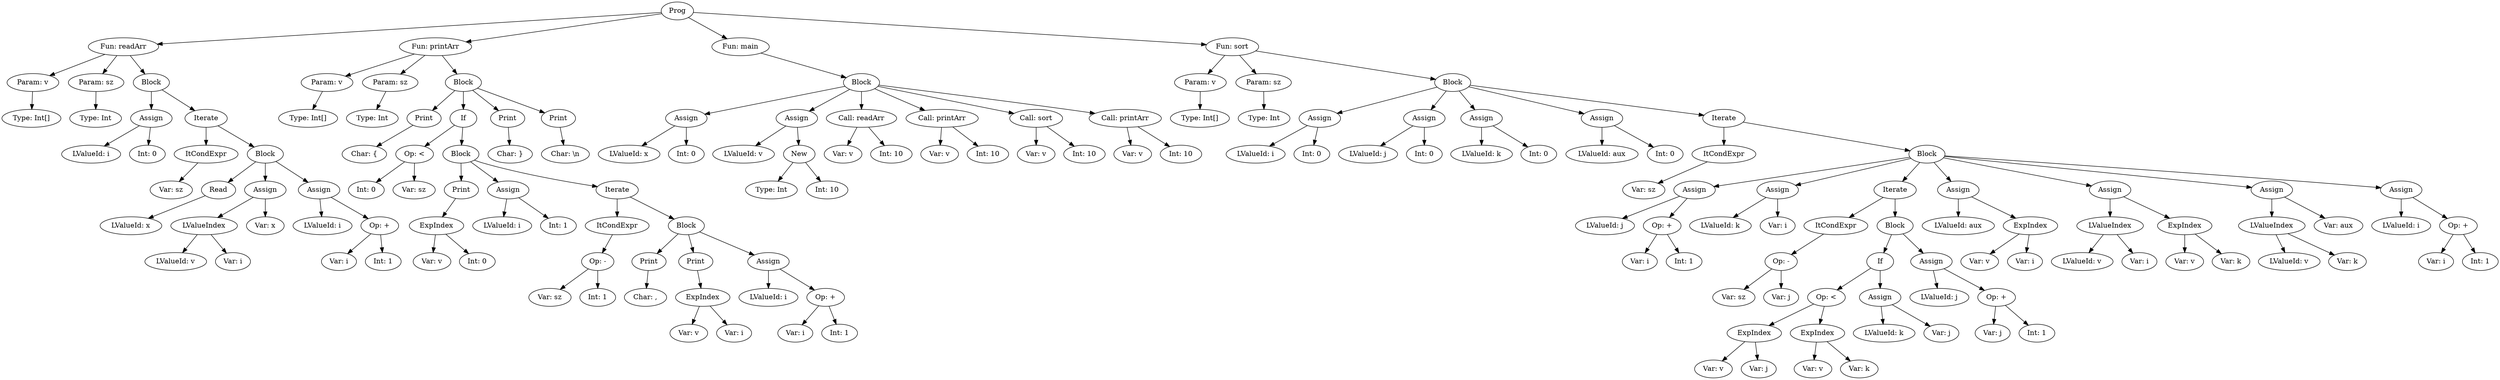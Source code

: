 digraph AST {
"Prog1349414238" [label="Prog"];
"Fun1595953398" [label="Fun: readArr"];
"Prog1349414238" -> "Fun1595953398";
"Param998351292" [label="Param: v"];
"Fun1595953398" -> "Param998351292";
"Type1684106402" [label="Type: Int[]"];
"Param998351292" -> "Type1684106402";
"Param335471116" [label="Param: sz"];
"Fun1595953398" -> "Param335471116";
"Type1308927845" [label="Type: Int"];
"Param335471116" -> "Type1308927845";
"CmdBlock2017354584" [label="Block"];
"Fun1595953398" -> "CmdBlock2017354584";
"CmdAssign391447681" [label="Assign"];
"CmdBlock2017354584" -> "CmdAssign391447681";
"LValueId1935637221" [label="LValueId: i"];
"CmdAssign391447681" -> "LValueId1935637221";
"ExpInt403424356" [label="Int: 0"];
"CmdAssign391447681" -> "ExpInt403424356";
"CmdIterate321142942" [label="Iterate"];
"CmdBlock2017354584" -> "CmdIterate321142942";
"ItCondExpr745160567" [label="ItCondExpr"];
"CmdIterate321142942" -> "ItCondExpr745160567";
"ExpVar610984013" [label="Var: sz"];
"ItCondExpr745160567" -> "ExpVar610984013";
"CmdBlock1644443712" [label="Block"];
"CmdIterate321142942" -> "CmdBlock1644443712";
"CmdRead1393931310" [label="Read"];
"CmdBlock1644443712" -> "CmdRead1393931310";
"LValueId788117692" [label="LValueId: x"];
"CmdRead1393931310" -> "LValueId788117692";
"CmdAssign1566723494" [label="Assign"];
"CmdBlock1644443712" -> "CmdAssign1566723494";
"LValueIndex510113906" [label="LValueIndex"];
"CmdAssign1566723494" -> "LValueIndex510113906";
"LValueId1622006612" [label="LValueId: v"];
"LValueIndex510113906" -> "LValueId1622006612";
"ExpVar66233253" [label="Var: i"];
"LValueIndex510113906" -> "ExpVar66233253";
"ExpVar1286783232" [label="Var: x"];
"CmdAssign1566723494" -> "ExpVar1286783232";
"CmdAssign1874154700" [label="Assign"];
"CmdBlock1644443712" -> "CmdAssign1874154700";
"LValueId1632392469" [label="LValueId: i"];
"CmdAssign1874154700" -> "LValueId1632392469";
"ExpBinOp2008362258" [label="Op: +"];
"CmdAssign1874154700" -> "ExpBinOp2008362258";
"ExpVar760563749" [label="Var: i"];
"ExpBinOp2008362258" -> "ExpVar760563749";
"ExpInt1753447031" [label="Int: 1"];
"ExpBinOp2008362258" -> "ExpInt1753447031";
"Fun1810132623" [label="Fun: printArr"];
"Prog1349414238" -> "Fun1810132623";
"Param895947612" [label="Param: v"];
"Fun1810132623" -> "Param895947612";
"Type846492085" [label="Type: Int[]"];
"Param895947612" -> "Type846492085";
"Param1096283470" [label="Param: sz"];
"Fun1810132623" -> "Param1096283470";
"Type152005629" [label="Type: Int"];
"Param1096283470" -> "Type152005629";
"CmdBlock75457651" [label="Block"];
"Fun1810132623" -> "CmdBlock75457651";
"CmdPrint362239120" [label="Print"];
"CmdBlock75457651" -> "CmdPrint362239120";
"ExpChar1796488937" [label="Char: {"];
"CmdPrint362239120" -> "ExpChar1796488937";
"CmdIf423031029" [label="If"];
"CmdBlock75457651" -> "CmdIf423031029";
"ExpBinOp1712669532" [label="Op: <"];
"CmdIf423031029" -> "ExpBinOp1712669532";
"ExpInt1225373914" [label="Int: 0"];
"ExpBinOp1712669532" -> "ExpInt1225373914";
"ExpVar60830820" [label="Var: sz"];
"ExpBinOp1712669532" -> "ExpVar60830820";
"CmdBlock759156157" [label="Block"];
"CmdIf423031029" -> "CmdBlock759156157";
"CmdPrint1635546341" [label="Print"];
"CmdBlock759156157" -> "CmdPrint1635546341";
node0 [label="ExpIndex"];
CmdPrint1635546341 -> node0;
"ExpVar1698156408" [label="Var: v"];
"node0" -> "ExpVar1698156408";
"ExpInt1740035246" [label="Int: 0"];
"node0" -> "ExpInt1740035246";
"CmdAssign884457408" [label="Assign"];
"CmdBlock759156157" -> "CmdAssign884457408";
"LValueId913190639" [label="LValueId: i"];
"CmdAssign884457408" -> "LValueId913190639";
"ExpInt1845066581" [label="Int: 1"];
"CmdAssign884457408" -> "ExpInt1845066581";
"CmdIterate1018937824" [label="Iterate"];
"CmdBlock759156157" -> "CmdIterate1018937824";
"ItCondExpr905654280" [label="ItCondExpr"];
"CmdIterate1018937824" -> "ItCondExpr905654280";
"ExpBinOp1915058446" [label="Op: -"];
"ItCondExpr905654280" -> "ExpBinOp1915058446";
"ExpVar1419810764" [label="Var: sz"];
"ExpBinOp1915058446" -> "ExpVar1419810764";
"ExpInt922151033" [label="Int: 1"];
"ExpBinOp1915058446" -> "ExpInt922151033";
"CmdBlock1516369375" [label="Block"];
"CmdIterate1018937824" -> "CmdBlock1516369375";
"CmdPrint55909012" [label="Print"];
"CmdBlock1516369375" -> "CmdPrint55909012";
"ExpChar1394336709" [label="Char: ,"];
"CmdPrint55909012" -> "ExpChar1394336709";
"CmdPrint1387228415" [label="Print"];
"CmdBlock1516369375" -> "CmdPrint1387228415";
node1 [label="ExpIndex"];
CmdPrint1387228415 -> node1;
"ExpVar120960120" [label="Var: v"];
"node1" -> "ExpVar120960120";
"ExpVar748658608" [label="Var: i"];
"node1" -> "ExpVar748658608";
"CmdAssign546718765" [label="Assign"];
"CmdBlock1516369375" -> "CmdAssign546718765";
"LValueId167185492" [label="LValueId: i"];
"CmdAssign546718765" -> "LValueId167185492";
"ExpBinOp592179046" [label="Op: +"];
"CmdAssign546718765" -> "ExpBinOp592179046";
"ExpVar1937348256" [label="Var: i"];
"ExpBinOp592179046" -> "ExpVar1937348256";
"ExpInt1641808846" [label="Int: 1"];
"ExpBinOp592179046" -> "ExpInt1641808846";
"CmdPrint1358444045" [label="Print"];
"CmdBlock75457651" -> "CmdPrint1358444045";
"ExpChar750044075" [label="Char: }"];
"CmdPrint1358444045" -> "ExpChar750044075";
"CmdPrint331844619" [label="Print"];
"CmdBlock75457651" -> "CmdPrint331844619";
"ExpChar310656974" [label="Char: \\n"];
"CmdPrint331844619" -> "ExpChar310656974";
"Fun64830413" [label="Fun: main"];
"Prog1349414238" -> "Fun64830413";
"CmdBlock159259014" [label="Block"];
"Fun64830413" -> "CmdBlock159259014";
"CmdAssign653687670" [label="Assign"];
"CmdBlock159259014" -> "CmdAssign653687670";
"LValueId356473385" [label="LValueId: x"];
"CmdAssign653687670" -> "LValueId356473385";
"ExpInt2136344592" [label="Int: 0"];
"CmdAssign653687670" -> "ExpInt2136344592";
"CmdAssign110992469" [label="Assign"];
"CmdBlock159259014" -> "CmdAssign110992469";
"LValueId329611835" [label="LValueId: v"];
"CmdAssign110992469" -> "LValueId329611835";
"ExpNew2091156596" [label="New"];
"CmdAssign110992469" -> "ExpNew2091156596";
"Type863831416" [label="Type: Int"];
"ExpNew2091156596" -> "Type863831416";
"ExpInt1508395126" [label="Int: 10"];
"ExpNew2091156596" -> "ExpInt1508395126";
"CmdCall1638172114" [label="Call: readArr"];
"CmdBlock159259014" -> "CmdCall1638172114";
"ExpVar972765878" [label="Var: v"];
"CmdCall1638172114" -> "ExpVar972765878";
"ExpInt1651945012" [label="Int: 10"];
"CmdCall1638172114" -> "ExpInt1651945012";
"CmdCall2034688500" [label="Call: printArr"];
"CmdBlock159259014" -> "CmdCall2034688500";
"ExpVar1007251739" [label="Var: v"];
"CmdCall2034688500" -> "ExpVar1007251739";
"ExpInt1556595366" [label="Int: 10"];
"CmdCall2034688500" -> "ExpInt1556595366";
"CmdCall194494468" [label="Call: sort"];
"CmdBlock159259014" -> "CmdCall194494468";
"ExpVar1167116739" [label="Var: v"];
"CmdCall194494468" -> "ExpVar1167116739";
"ExpInt853993923" [label="Int: 10"];
"CmdCall194494468" -> "ExpInt853993923";
"CmdCall1347870667" [label="Call: printArr"];
"CmdBlock159259014" -> "CmdCall1347870667";
"ExpVar1702146597" [label="Var: v"];
"CmdCall1347870667" -> "ExpVar1702146597";
"ExpInt644460953" [label="Int: 10"];
"CmdCall1347870667" -> "ExpInt644460953";
"Fun591723622" [label="Fun: sort"];
"Prog1349414238" -> "Fun591723622";
"Param1166726978" [label="Param: v"];
"Fun591723622" -> "Param1166726978";
"Type95395916" [label="Type: Int[]"];
"Param1166726978" -> "Type95395916";
"Param1856056345" [label="Param: sz"];
"Fun591723622" -> "Param1856056345";
"Type1778535015" [label="Type: Int"];
"Param1856056345" -> "Type1778535015";
"CmdBlock2032251042" [label="Block"];
"Fun591723622" -> "CmdBlock2032251042";
"CmdAssign24433162" [label="Assign"];
"CmdBlock2032251042" -> "CmdAssign24433162";
"LValueId1725097945" [label="LValueId: i"];
"CmdAssign24433162" -> "LValueId1725097945";
"ExpInt519821334" [label="Int: 0"];
"CmdAssign24433162" -> "ExpInt519821334";
"CmdAssign1781256139" [label="Assign"];
"CmdBlock2032251042" -> "CmdAssign1781256139";
"LValueId1307096070" [label="LValueId: j"];
"CmdAssign1781256139" -> "LValueId1307096070";
"ExpInt1014328909" [label="Int: 0"];
"CmdAssign1781256139" -> "ExpInt1014328909";
"CmdAssign2081303229" [label="Assign"];
"CmdBlock2032251042" -> "CmdAssign2081303229";
"LValueId1223685984" [label="LValueId: k"];
"CmdAssign2081303229" -> "LValueId1223685984";
"ExpInt1076835071" [label="Int: 0"];
"CmdAssign2081303229" -> "ExpInt1076835071";
"CmdAssign1463757745" [label="Assign"];
"CmdBlock2032251042" -> "CmdAssign1463757745";
"LValueId1525262377" [label="LValueId: aux"];
"CmdAssign1463757745" -> "LValueId1525262377";
"ExpInt1837760739" [label="Int: 0"];
"CmdAssign1463757745" -> "ExpInt1837760739";
"CmdIterate1418428263" [label="Iterate"];
"CmdBlock2032251042" -> "CmdIterate1418428263";
"ItCondExpr2059904228" [label="ItCondExpr"];
"CmdIterate1418428263" -> "ItCondExpr2059904228";
"ExpVar1836643189" [label="Var: sz"];
"ItCondExpr2059904228" -> "ExpVar1836643189";
"CmdBlock1355316001" [label="Block"];
"CmdIterate1418428263" -> "CmdBlock1355316001";
"CmdAssign1597462040" [label="Assign"];
"CmdBlock1355316001" -> "CmdAssign1597462040";
"LValueId403716510" [label="LValueId: j"];
"CmdAssign1597462040" -> "LValueId403716510";
"ExpBinOp853119666" [label="Op: +"];
"CmdAssign1597462040" -> "ExpBinOp853119666";
"ExpVar559670971" [label="Var: i"];
"ExpBinOp853119666" -> "ExpVar559670971";
"ExpInt1144648478" [label="Int: 1"];
"ExpBinOp853119666" -> "ExpInt1144648478";
"CmdAssign1576861390" [label="Assign"];
"CmdBlock1355316001" -> "CmdAssign1576861390";
"LValueId600746945" [label="LValueId: k"];
"CmdAssign1576861390" -> "LValueId600746945";
"ExpVar1566502717" [label="Var: i"];
"CmdAssign1576861390" -> "ExpVar1566502717";
"CmdIterate1458849419" [label="Iterate"];
"CmdBlock1355316001" -> "CmdIterate1458849419";
"ItCondExpr1824835605" [label="ItCondExpr"];
"CmdIterate1458849419" -> "ItCondExpr1824835605";
"ExpBinOp981661423" [label="Op: -"];
"ItCondExpr1824835605" -> "ExpBinOp981661423";
"ExpVar269468037" [label="Var: sz"];
"ExpBinOp981661423" -> "ExpVar269468037";
"ExpVar1681595665" [label="Var: j"];
"ExpBinOp981661423" -> "ExpVar1681595665";
"CmdBlock787867107" [label="Block"];
"CmdIterate1458849419" -> "CmdBlock787867107";
"CmdIf57494364" [label="If"];
"CmdBlock787867107" -> "CmdIf57494364";
"ExpBinOp1828757853" [label="Op: <"];
"CmdIf57494364" -> "ExpBinOp1828757853";
node2 [label="ExpIndex"];
ExpBinOp1828757853 -> node2;
"ExpVar1374677625" [label="Var: v"];
"node2" -> "ExpVar1374677625";
"ExpVar1345636186" [label="Var: j"];
"node2" -> "ExpVar1345636186";
node3 [label="ExpIndex"];
ExpBinOp1828757853 -> node3;
"ExpVar963269035" [label="Var: v"];
"node3" -> "ExpVar963269035";
"ExpVar1359484306" [label="Var: k"];
"node3" -> "ExpVar1359484306";
"CmdAssign2140832232" [label="Assign"];
"CmdIf57494364" -> "CmdAssign2140832232";
"LValueId157456214" [label="LValueId: k"];
"CmdAssign2140832232" -> "LValueId157456214";
"ExpVar1659791576" [label="Var: j"];
"CmdAssign2140832232" -> "ExpVar1659791576";
"CmdAssign1935365522" [label="Assign"];
"CmdBlock787867107" -> "CmdAssign1935365522";
"LValueId1483022288" [label="LValueId: j"];
"CmdAssign1935365522" -> "LValueId1483022288";
"ExpBinOp1159785389" [label="Op: +"];
"CmdAssign1935365522" -> "ExpBinOp1159785389";
"ExpVar1410986873" [label="Var: j"];
"ExpBinOp1159785389" -> "ExpVar1410986873";
"ExpInt2110245805" [label="Int: 1"];
"ExpBinOp1159785389" -> "ExpInt2110245805";
"CmdAssign221036634" [label="Assign"];
"CmdBlock1355316001" -> "CmdAssign221036634";
"LValueId1335050193" [label="LValueId: aux"];
"CmdAssign221036634" -> "LValueId1335050193";
node4 [label="ExpIndex"];
CmdAssign221036634 -> node4;
"ExpVar1418370913" [label="Var: v"];
"node4" -> "ExpVar1418370913";
"ExpVar391359742" [label="Var: i"];
"node4" -> "ExpVar391359742";
"CmdAssign2081853534" [label="Assign"];
"CmdBlock1355316001" -> "CmdAssign2081853534";
"LValueIndex707610042" [label="LValueIndex"];
"CmdAssign2081853534" -> "LValueIndex707610042";
"LValueId710714889" [label="LValueId: v"];
"LValueIndex707610042" -> "LValueId710714889";
"ExpVar551734240" [label="Var: i"];
"LValueIndex707610042" -> "ExpVar551734240";
node5 [label="ExpIndex"];
CmdAssign2081853534 -> node5;
"ExpVar1757293506" [label="Var: v"];
"node5" -> "ExpVar1757293506";
"ExpVar687780858" [label="Var: k"];
"node5" -> "ExpVar687780858";
"CmdAssign1734161410" [label="Assign"];
"CmdBlock1355316001" -> "CmdAssign1734161410";
"LValueIndex1364614850" [label="LValueIndex"];
"CmdAssign1734161410" -> "LValueIndex1364614850";
"LValueId1211076369" [label="LValueId: v"];
"LValueIndex1364614850" -> "LValueId1211076369";
"ExpVar361993357" [label="Var: k"];
"LValueIndex1364614850" -> "ExpVar361993357";
"ExpVar459296537" [label="Var: aux"];
"CmdAssign1734161410" -> "ExpVar459296537";
"CmdAssign2015601401" [label="Assign"];
"CmdBlock1355316001" -> "CmdAssign2015601401";
"LValueId1287712235" [label="LValueId: i"];
"CmdAssign2015601401" -> "LValueId1287712235";
"ExpBinOp1165897474" [label="Op: +"];
"CmdAssign2015601401" -> "ExpBinOp1165897474";
"ExpVar1551870003" [label="Var: i"];
"ExpBinOp1165897474" -> "ExpVar1551870003";
"ExpInt967765295" [label="Int: 1"];
"ExpBinOp1165897474" -> "ExpInt967765295";
}
